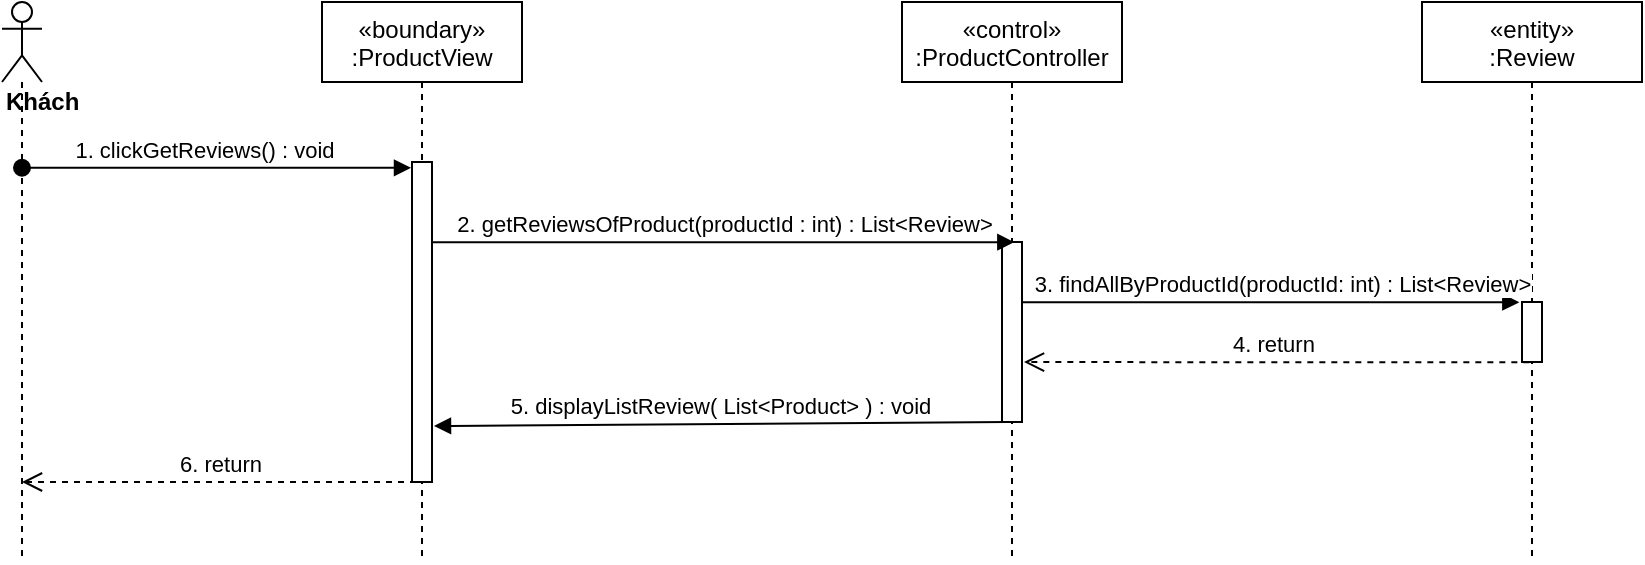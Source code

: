 <mxfile version="14.7.0" type="device"><diagram id="kgpKYQtTHZ0yAKxKKP6v" name="Page-1"><mxGraphModel dx="1108" dy="425" grid="1" gridSize="10" guides="1" tooltips="1" connect="1" arrows="1" fold="1" page="1" pageScale="1" pageWidth="850" pageHeight="1100" math="0" shadow="0"><root><mxCell id="0"/><mxCell id="1" parent="0"/><mxCell id="Ly-g7zfynSftRaa983kj-1" value="«boundary»&#10;:ProductView" style="shape=umlLifeline;perimeter=lifelinePerimeter;container=1;collapsible=0;recursiveResize=0;rounded=0;shadow=0;strokeWidth=1;" parent="1" vertex="1"><mxGeometry x="260" y="80" width="100" height="280" as="geometry"/></mxCell><mxCell id="Ly-g7zfynSftRaa983kj-2" value="" style="points=[];perimeter=orthogonalPerimeter;rounded=0;shadow=0;strokeWidth=1;" parent="Ly-g7zfynSftRaa983kj-1" vertex="1"><mxGeometry x="45" y="80" width="10" height="160" as="geometry"/></mxCell><mxCell id="Ly-g7zfynSftRaa983kj-4" value="«control»&#10;:ProductController" style="shape=umlLifeline;perimeter=lifelinePerimeter;container=1;collapsible=0;recursiveResize=0;rounded=0;shadow=0;strokeWidth=1;" parent="1" vertex="1"><mxGeometry x="550" y="80" width="110" height="280" as="geometry"/></mxCell><mxCell id="Ly-g7zfynSftRaa983kj-5" value="" style="points=[];perimeter=orthogonalPerimeter;rounded=0;shadow=0;strokeWidth=1;" parent="Ly-g7zfynSftRaa983kj-4" vertex="1"><mxGeometry x="50" y="120" width="10" height="90" as="geometry"/></mxCell><mxCell id="Ly-g7zfynSftRaa983kj-6" value="&lt;div&gt;&lt;b&gt;Khách&lt;/b&gt;&lt;/div&gt;" style="shape=umlLifeline;participant=umlActor;perimeter=lifelinePerimeter;whiteSpace=wrap;html=1;container=1;collapsible=0;recursiveResize=0;verticalAlign=top;spacingTop=36;outlineConnect=0;align=left;" parent="1" vertex="1"><mxGeometry x="100" y="80" width="20" height="280" as="geometry"/></mxCell><mxCell id="Ly-g7zfynSftRaa983kj-7" value="1. clickGetReviews() : void" style="verticalAlign=bottom;startArrow=oval;endArrow=block;startSize=8;shadow=0;strokeWidth=1;entryX=-0.05;entryY=0.018;entryDx=0;entryDy=0;entryPerimeter=0;" parent="1" source="Ly-g7zfynSftRaa983kj-6" target="Ly-g7zfynSftRaa983kj-2" edge="1"><mxGeometry x="-0.06" relative="1" as="geometry"><mxPoint x="100" y="170" as="sourcePoint"/><mxPoint as="offset"/></mxGeometry></mxCell><mxCell id="Ly-g7zfynSftRaa983kj-10" value="2. getReviewsOfProduct(productId : int) : List&amp;lt;Review&amp;gt;" style="html=1;verticalAlign=bottom;endArrow=block;entryX=0.617;entryY=0.001;entryDx=0;entryDy=0;entryPerimeter=0;" parent="1" source="Ly-g7zfynSftRaa983kj-2" target="Ly-g7zfynSftRaa983kj-5" edge="1"><mxGeometry width="80" relative="1" as="geometry"><mxPoint x="320" y="248" as="sourcePoint"/><mxPoint x="500" y="210" as="targetPoint"/></mxGeometry></mxCell><mxCell id="Ly-g7zfynSftRaa983kj-12" value="«entity»&#10;:Review" style="shape=umlLifeline;perimeter=lifelinePerimeter;container=1;collapsible=0;recursiveResize=0;rounded=0;shadow=0;strokeWidth=1;" parent="1" vertex="1"><mxGeometry x="810" y="80" width="110" height="280" as="geometry"/></mxCell><mxCell id="Ly-g7zfynSftRaa983kj-13" value="" style="points=[];perimeter=orthogonalPerimeter;rounded=0;shadow=0;strokeWidth=1;" parent="Ly-g7zfynSftRaa983kj-12" vertex="1"><mxGeometry x="50" y="150" width="10" height="30" as="geometry"/></mxCell><mxCell id="Ly-g7zfynSftRaa983kj-14" value="3. findAllByProductId(productId: int) : List&amp;lt;Review&amp;gt;" style="html=1;verticalAlign=bottom;endArrow=block;entryX=-0.133;entryY=0.004;entryDx=0;entryDy=0;entryPerimeter=0;" parent="1" source="Ly-g7zfynSftRaa983kj-5" target="Ly-g7zfynSftRaa983kj-13" edge="1"><mxGeometry x="0.041" width="80" relative="1" as="geometry"><mxPoint x="895" y="255.12" as="sourcePoint"/><mxPoint x="1000" y="190" as="targetPoint"/><mxPoint as="offset"/></mxGeometry></mxCell><mxCell id="Ly-g7zfynSftRaa983kj-15" value="4. return&amp;nbsp;" style="html=1;verticalAlign=bottom;endArrow=open;dashed=1;endSize=8;exitX=0.367;exitY=1.006;exitDx=0;exitDy=0;exitPerimeter=0;entryX=1.1;entryY=0.667;entryDx=0;entryDy=0;entryPerimeter=0;" parent="1" source="Ly-g7zfynSftRaa983kj-13" target="Ly-g7zfynSftRaa983kj-5" edge="1"><mxGeometry relative="1" as="geometry"><mxPoint x="1000" y="360" as="sourcePoint"/><mxPoint x="894" y="285.04" as="targetPoint"/></mxGeometry></mxCell><mxCell id="Ly-g7zfynSftRaa983kj-17" value="5. displayListReview( List&lt;Product&gt; ) : void" style="verticalAlign=bottom;endArrow=block;shadow=0;strokeWidth=1;entryX=1.1;entryY=0.825;entryDx=0;entryDy=0;entryPerimeter=0;exitX=0.3;exitY=1;exitDx=0;exitDy=0;exitPerimeter=0;" parent="1" source="Ly-g7zfynSftRaa983kj-5" target="Ly-g7zfynSftRaa983kj-2" edge="1"><mxGeometry relative="1" as="geometry"><mxPoint x="590" y="292" as="sourcePoint"/><mxPoint x="320" y="300" as="targetPoint"/></mxGeometry></mxCell><mxCell id="6CDiKVuezSByssZ_yxAu-1" value="6. return" style="html=1;verticalAlign=bottom;endArrow=open;dashed=1;endSize=8;exitX=0.2;exitY=1;exitDx=0;exitDy=0;exitPerimeter=0;" edge="1" parent="1" source="Ly-g7zfynSftRaa983kj-2" target="Ly-g7zfynSftRaa983kj-6"><mxGeometry relative="1" as="geometry"><mxPoint x="600" y="220" as="sourcePoint"/><mxPoint x="520" y="220" as="targetPoint"/></mxGeometry></mxCell></root></mxGraphModel></diagram></mxfile>